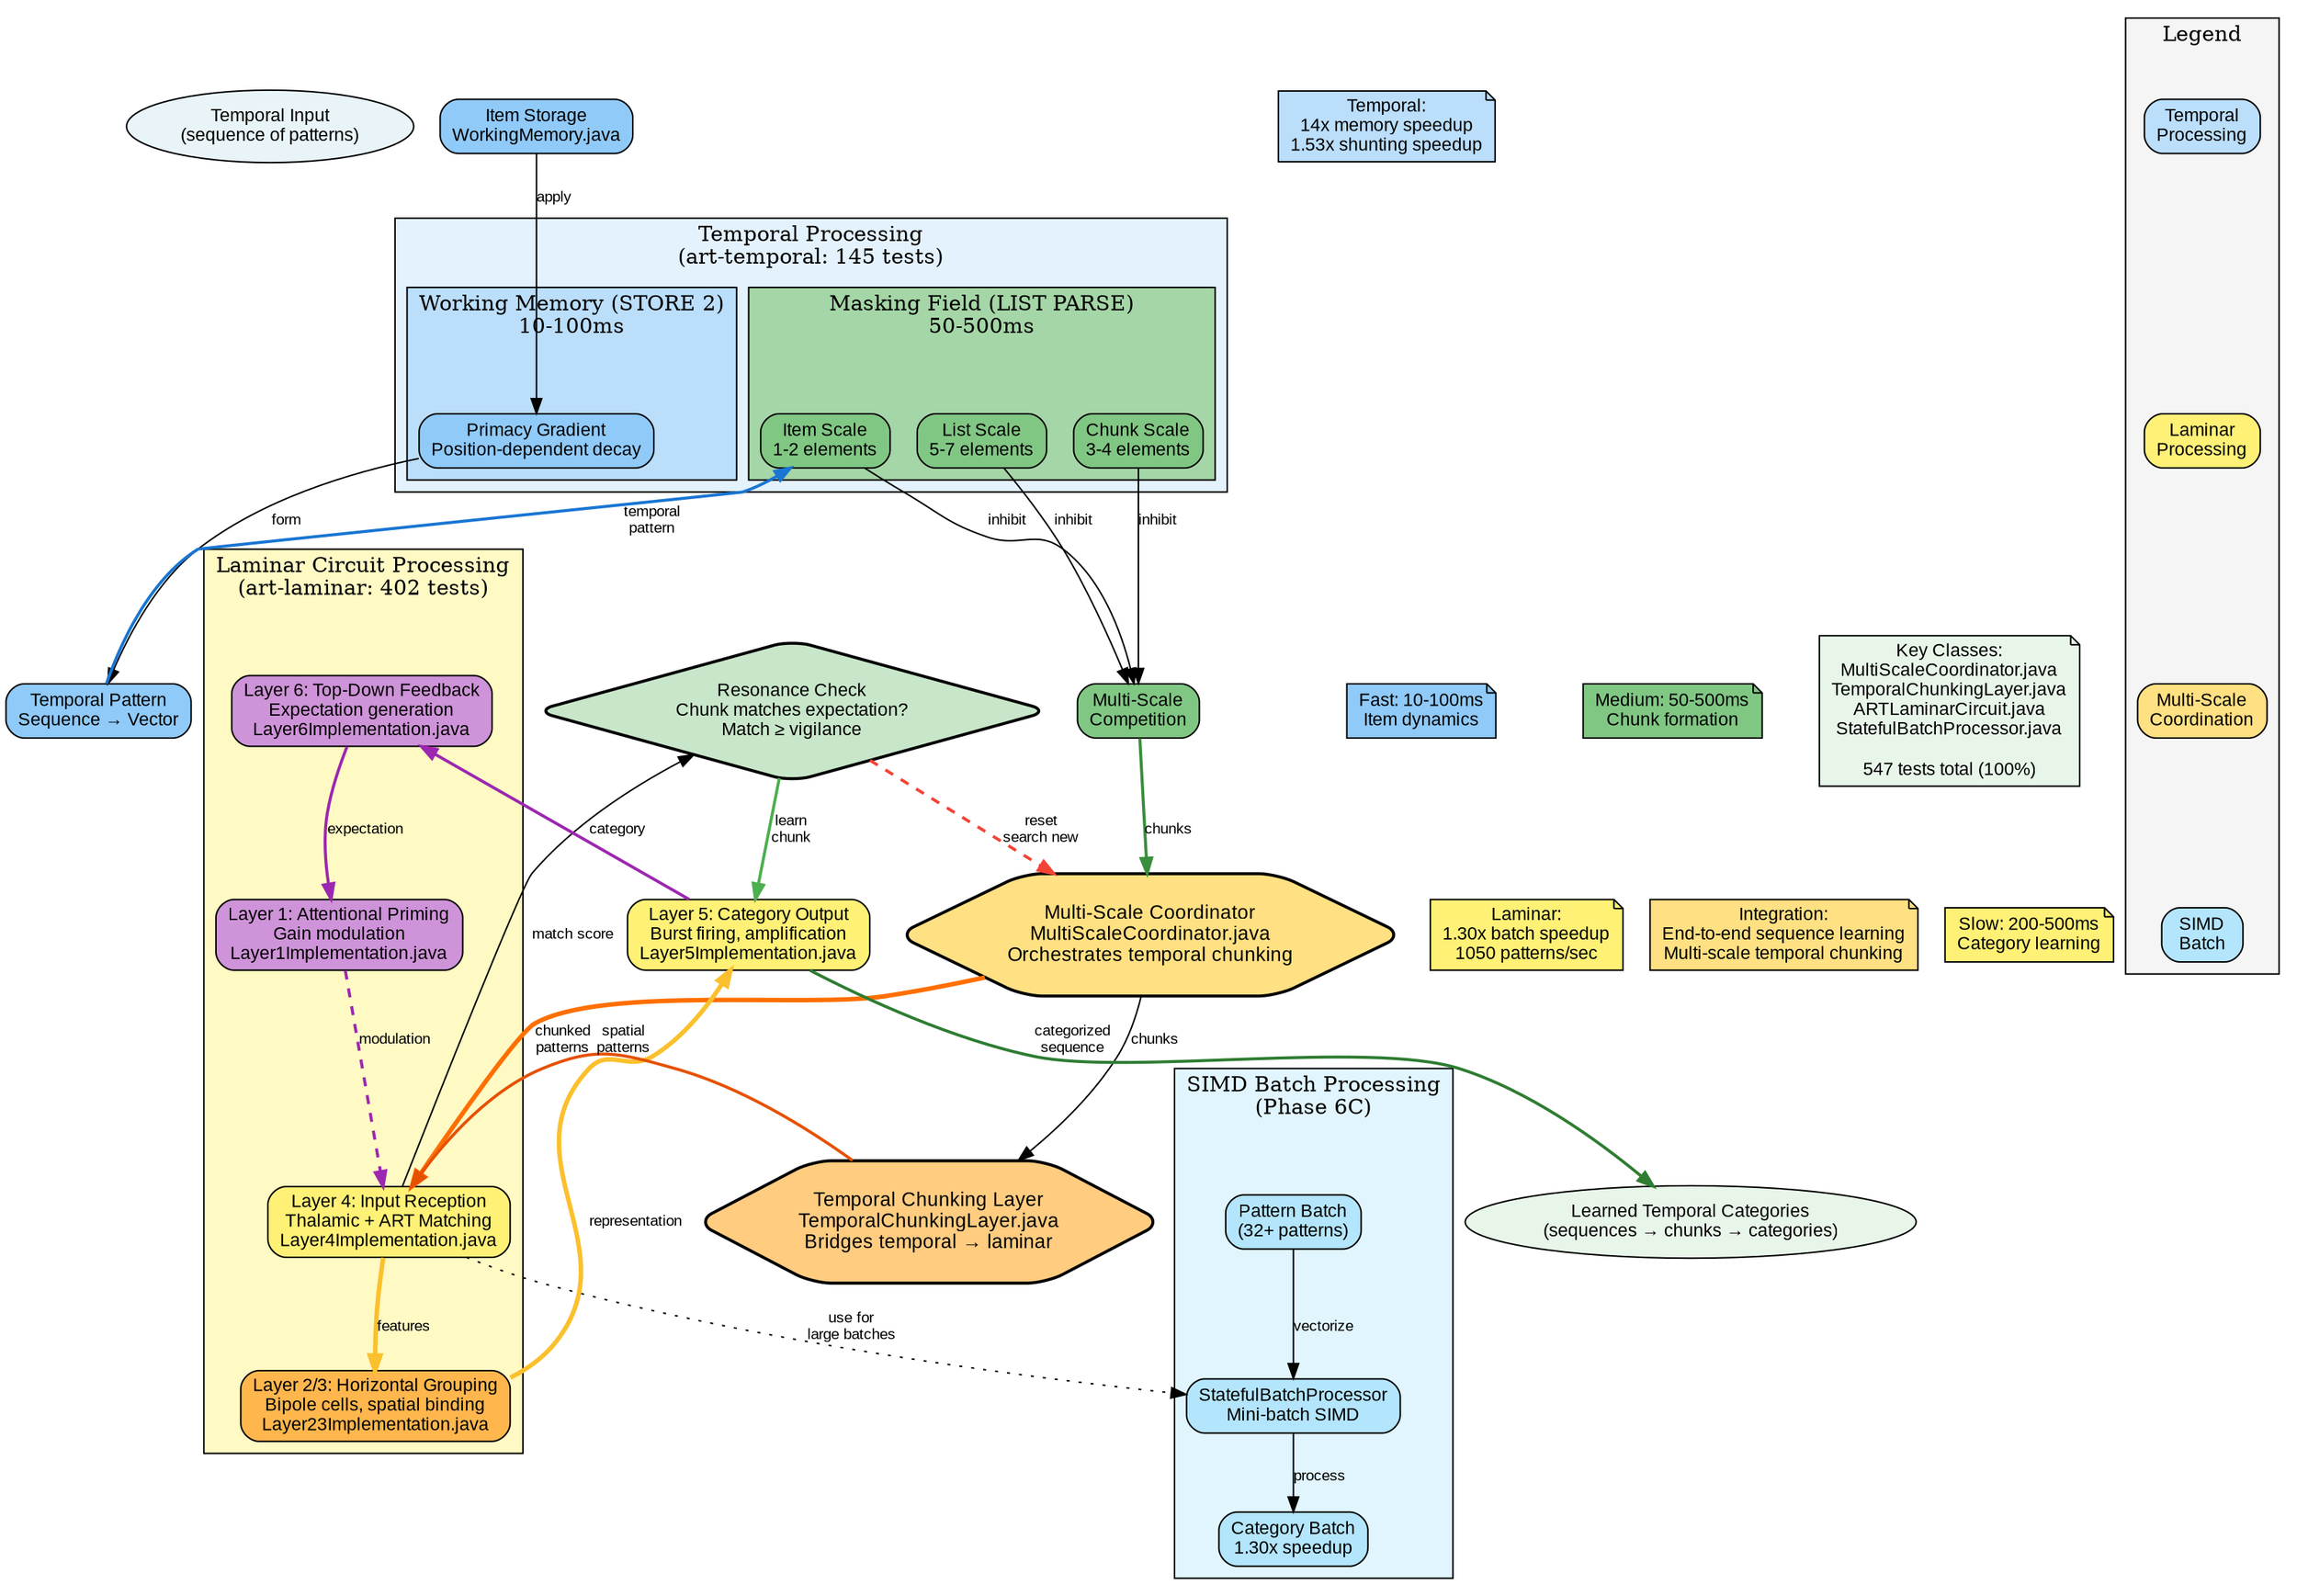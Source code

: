 digraph CorticalUnifiedArchitecture {
    rankdir=TB;
    node [shape=box, style="rounded,filled", fontname="Arial", fontsize=12];
    edge [fontname="Arial", fontsize=10];

    // Color scheme
    // Blue: Temporal processing (fast)
    // Green: Multi-scale processing (medium)
    // Red: Integration/slow processing
    // Yellow: Bottom-up laminar
    // Purple: Top-down laminar

    // Input
    input [label="Temporal Input\n(sequence of patterns)", shape=ellipse, fillcolor="#E8F4F8"];

    // Temporal Processing Layer
    subgraph cluster_temporal {
        label="Temporal Processing\n(art-temporal: 145 tests)";
        style=filled;
        fillcolor="#E3F2FD";
        fontsize=14;

        // Working Memory
        subgraph cluster_wm {
            label="Working Memory (STORE 2)\n10-100ms";
            style=filled;
            fillcolor="#BBDEFB";

            wm_store [label="Item Storage\nWorkingMemory.java", fillcolor="#90CAF9"];
            wm_primacy [label="Primacy Gradient\nPosition-dependent decay", fillcolor="#90CAF9"];
            wm_pattern [label="Temporal Pattern\nSequence → Vector", fillcolor="#90CAF9"];

            wm_store -> wm_primacy [label="apply"];
            wm_primacy -> wm_pattern [label="form"];
        }

        // Masking Field
        subgraph cluster_masking {
            label="Masking Field (LIST PARSE)\n50-500ms";
            style=filled;
            fillcolor="#A5D6A7";

            mf_item [label="Item Scale\n1-2 elements", fillcolor="#81C784"];
            mf_chunk [label="Chunk Scale\n3-4 elements", fillcolor="#81C784"];
            mf_list [label="List Scale\n5-7 elements", fillcolor="#81C784"];
            mf_compete [label="Multi-Scale\nCompetition", fillcolor="#81C784"];

            mf_item -> mf_compete [label="inhibit"];
            mf_chunk -> mf_compete [label="inhibit"];
            mf_list -> mf_compete [label="inhibit"];
        }

        wm_pattern -> mf_item [label="temporal\npattern", color="#1976D2", penwidth=2];
    }

    // Multi-Scale Coordinator
    coordinator [label="Multi-Scale Coordinator\nMultiScaleCoordinator.java\nOrchestrates temporal chunking",
                 shape=hexagon, fillcolor="#FFE082", fontsize=13, penwidth=2];

    mf_compete -> coordinator [label="chunks", color="#388E3C", penwidth=2];

    // Laminar Circuit Processing
    subgraph cluster_laminar {
        label="Laminar Circuit Processing\n(art-laminar: 402 tests)";
        style=filled;
        fillcolor="#FFF9C4";
        fontsize=14;

        // Layer 4 - Input
        l4 [label="Layer 4: Input Reception\nThalamic + ART Matching\nLayer4Implementation.java", fillcolor="#FFF176"];

        // Layer 2/3 - Grouping
        l23 [label="Layer 2/3: Horizontal Grouping\nBipole cells, spatial binding\nLayer23Implementation.java", fillcolor="#FFB74D"];

        // Layer 5 - Categories
        l5 [label="Layer 5: Category Output\nBurst firing, amplification\nLayer5Implementation.java", fillcolor="#FFF176"];

        // Layer 6 - Feedback
        l6 [label="Layer 6: Top-Down Feedback\nExpectation generation\nLayer6Implementation.java", fillcolor="#CE93D8"];

        // Layer 1 - Attention
        l1 [label="Layer 1: Attentional Priming\nGain modulation\nLayer1Implementation.java", fillcolor="#CE93D8"];

        // Bottom-up flow
        l4 -> l23 [label="features", color="#FBC02D", penwidth=3];
        l23 -> l5 [label="representation", color="#FBC02D", penwidth=3];

        // Top-down flow
        l5 -> l6 [label="category", color="#9C27B0", penwidth=2];
        l6 -> l1 [label="expectation", color="#9C27B0", penwidth=2];
        l1 -> l4 [label="modulation", color="#9C27B0", penwidth=2, style=dashed];
    }

    // Integration points
    coordinator -> l4 [label="chunked\npatterns", color="#FF6F00", penwidth=3];

    // Resonance check
    resonance [label="Resonance Check\nChunk matches expectation?\nMatch ≥ vigilance",
               shape=diamond, fillcolor="#C8E6C9", penwidth=2];

    l4 -> resonance [label="match score"];
    resonance -> l5 [label="learn\nchunk", color="#4CAF50", penwidth=2];
    resonance -> coordinator [label="reset\nsearch new", color="#F44336", penwidth=2, style=dashed];

    // Batch Processing Layer
    subgraph cluster_batch {
        label="SIMD Batch Processing\n(Phase 6C)";
        style=filled;
        fillcolor="#E1F5FE";
        fontsize=14;

        batch_input [label="Pattern Batch\n(32+ patterns)", fillcolor="#B3E5FC"];
        batch_proc [label="StatefulBatchProcessor\nMini-batch SIMD", fillcolor="#B3E5FC"];
        batch_output [label="Category Batch\n1.30x speedup", fillcolor="#B3E5FC"];

        batch_input -> batch_proc [label="vectorize"];
        batch_proc -> batch_output [label="process"];
    }

    l4 -> batch_proc [label="use for\nlarge batches", style=dotted];

    // Temporal Chunking Integration
    temporal_chunk [label="Temporal Chunking Layer\nTemporalChunkingLayer.java\nBridges temporal → laminar",
                    shape=hexagon, fillcolor="#FFCC80", fontsize=13, penwidth=2];

    coordinator -> temporal_chunk [label="chunks"];
    temporal_chunk -> l4 [label="spatial\npatterns", color="#E65100", penwidth=2];

    // Output
    output [label="Learned Temporal Categories\n(sequences → chunks → categories)",
            shape=ellipse, fillcolor="#E8F5E9"];

    l5 -> output [label="categorized\nsequence", color="#2E7D32", penwidth=2];

    // Performance annotations
    perf_temporal [label="Temporal:\n14x memory speedup\n1.53x shunting speedup",
                   shape=note, fillcolor="#BBDEFB"];
    perf_laminar [label="Laminar:\n1.30x batch speedup\n1050 patterns/sec",
                  shape=note, fillcolor="#FFF176"];
    perf_integration [label="Integration:\nEnd-to-end sequence learning\nMulti-scale temporal chunking",
                      shape=note, fillcolor="#FFE082"];

    // Time scale annotations
    time_fast [label="Fast: 10-100ms\nItem dynamics", shape=note, fillcolor="#90CAF9"];
    time_medium [label="Medium: 50-500ms\nChunk formation", shape=note, fillcolor="#81C784"];
    time_slow [label="Slow: 200-500ms\nCategory learning", shape=note, fillcolor="#FFF176"];

    // Implementation reference
    impl_ref [label="Key Classes:\nMultiScaleCoordinator.java\nTemporalChunkingLayer.java\nARTLaminarCircuit.java\nStatefulBatchProcessor.java\n\n547 tests total (100%)",
              shape=note, fillcolor="#E8F5E9"];

    // Position annotations
    {rank=same; perf_temporal; wm_store;}
    {rank=same; time_fast; wm_pattern;}
    {rank=same; perf_integration; coordinator;}
    {rank=same; time_medium; mf_compete;}
    {rank=same; perf_laminar; l5;}
    {rank=same; time_slow; l5;}
    {rank=same; impl_ref; resonance;}

    // Legend
    subgraph cluster_legend {
        label="Legend";
        style=filled;
        fillcolor="#F5F5F5";

        leg_temporal [label="Temporal\nProcessing", fillcolor="#BBDEFB"];
        leg_laminar [label="Laminar\nProcessing", fillcolor="#FFF176"];
        leg_integration [label="Multi-Scale\nCoordination", fillcolor="#FFE082"];
        leg_batch [label="SIMD\nBatch", fillcolor="#B3E5FC"];

        leg_temporal -> leg_laminar [style=invis];
        leg_laminar -> leg_integration [style=invis];
        leg_integration -> leg_batch [style=invis];
    }
}
